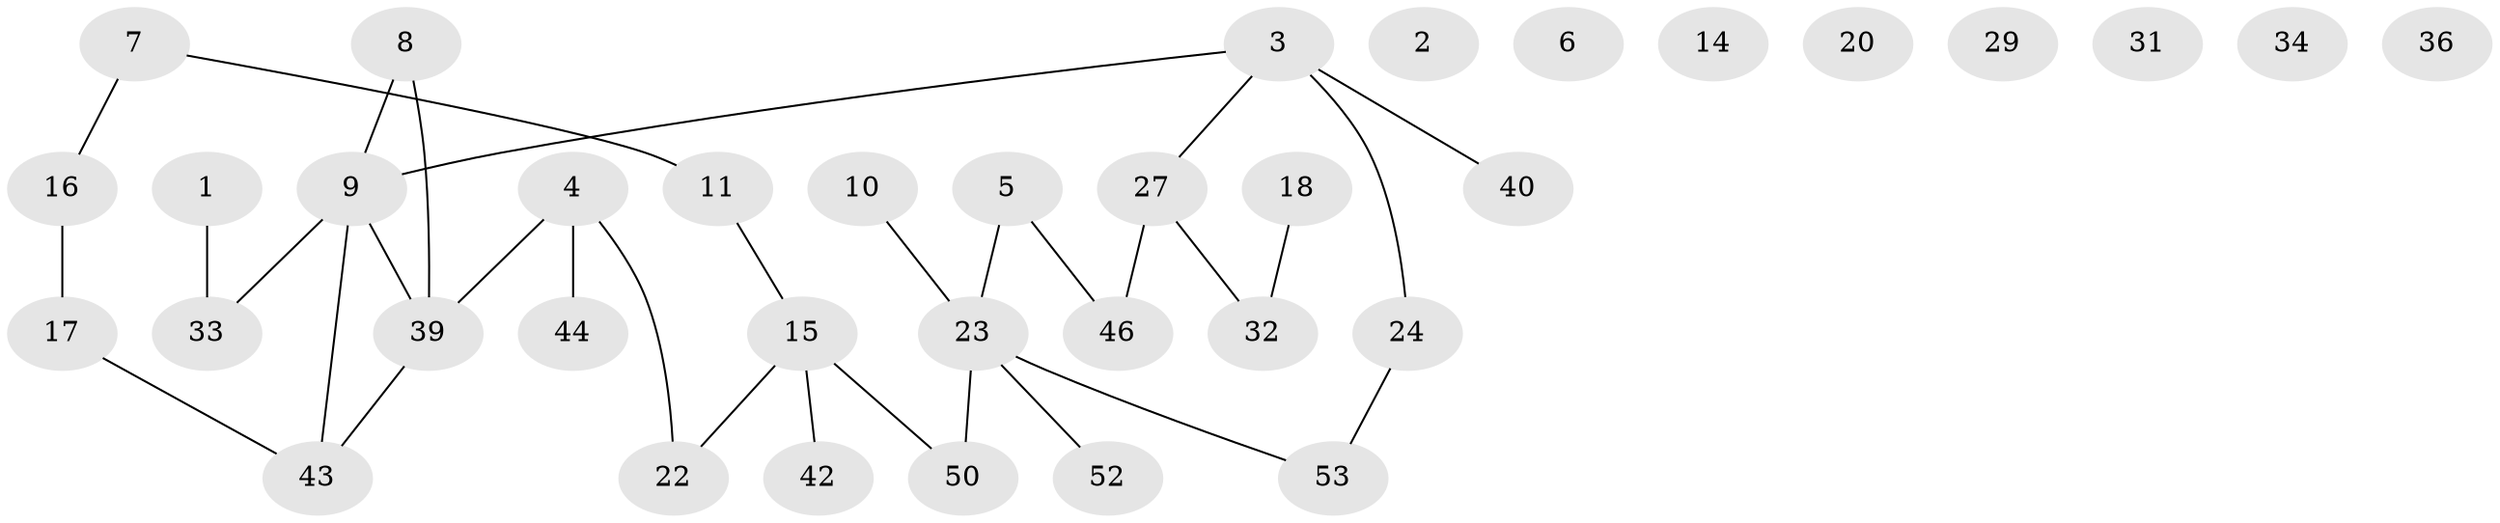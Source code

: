 // Generated by graph-tools (version 1.1) at 2025/23/03/03/25 07:23:30]
// undirected, 36 vertices, 32 edges
graph export_dot {
graph [start="1"]
  node [color=gray90,style=filled];
  1 [super="+28"];
  2;
  3 [super="+12"];
  4 [super="+45"];
  5 [super="+13"];
  6;
  7 [super="+19"];
  8 [super="+38"];
  9 [super="+35"];
  10;
  11;
  14;
  15 [super="+25"];
  16 [super="+21"];
  17;
  18;
  20;
  22 [super="+26"];
  23 [super="+47"];
  24 [super="+48"];
  27 [super="+41"];
  29 [super="+30"];
  31;
  32 [super="+37"];
  33;
  34;
  36;
  39;
  40;
  42;
  43 [super="+49"];
  44;
  46;
  50 [super="+51"];
  52;
  53;
  1 -- 33;
  3 -- 40;
  3 -- 9;
  3 -- 24;
  3 -- 27;
  4 -- 39;
  4 -- 22;
  4 -- 44;
  5 -- 23;
  5 -- 46;
  7 -- 11;
  7 -- 16;
  8 -- 9;
  8 -- 39;
  9 -- 39;
  9 -- 33;
  9 -- 43;
  10 -- 23;
  11 -- 15;
  15 -- 42;
  15 -- 22;
  15 -- 50;
  16 -- 17;
  17 -- 43;
  18 -- 32;
  23 -- 50;
  23 -- 52;
  23 -- 53;
  24 -- 53;
  27 -- 32;
  27 -- 46;
  39 -- 43;
}
